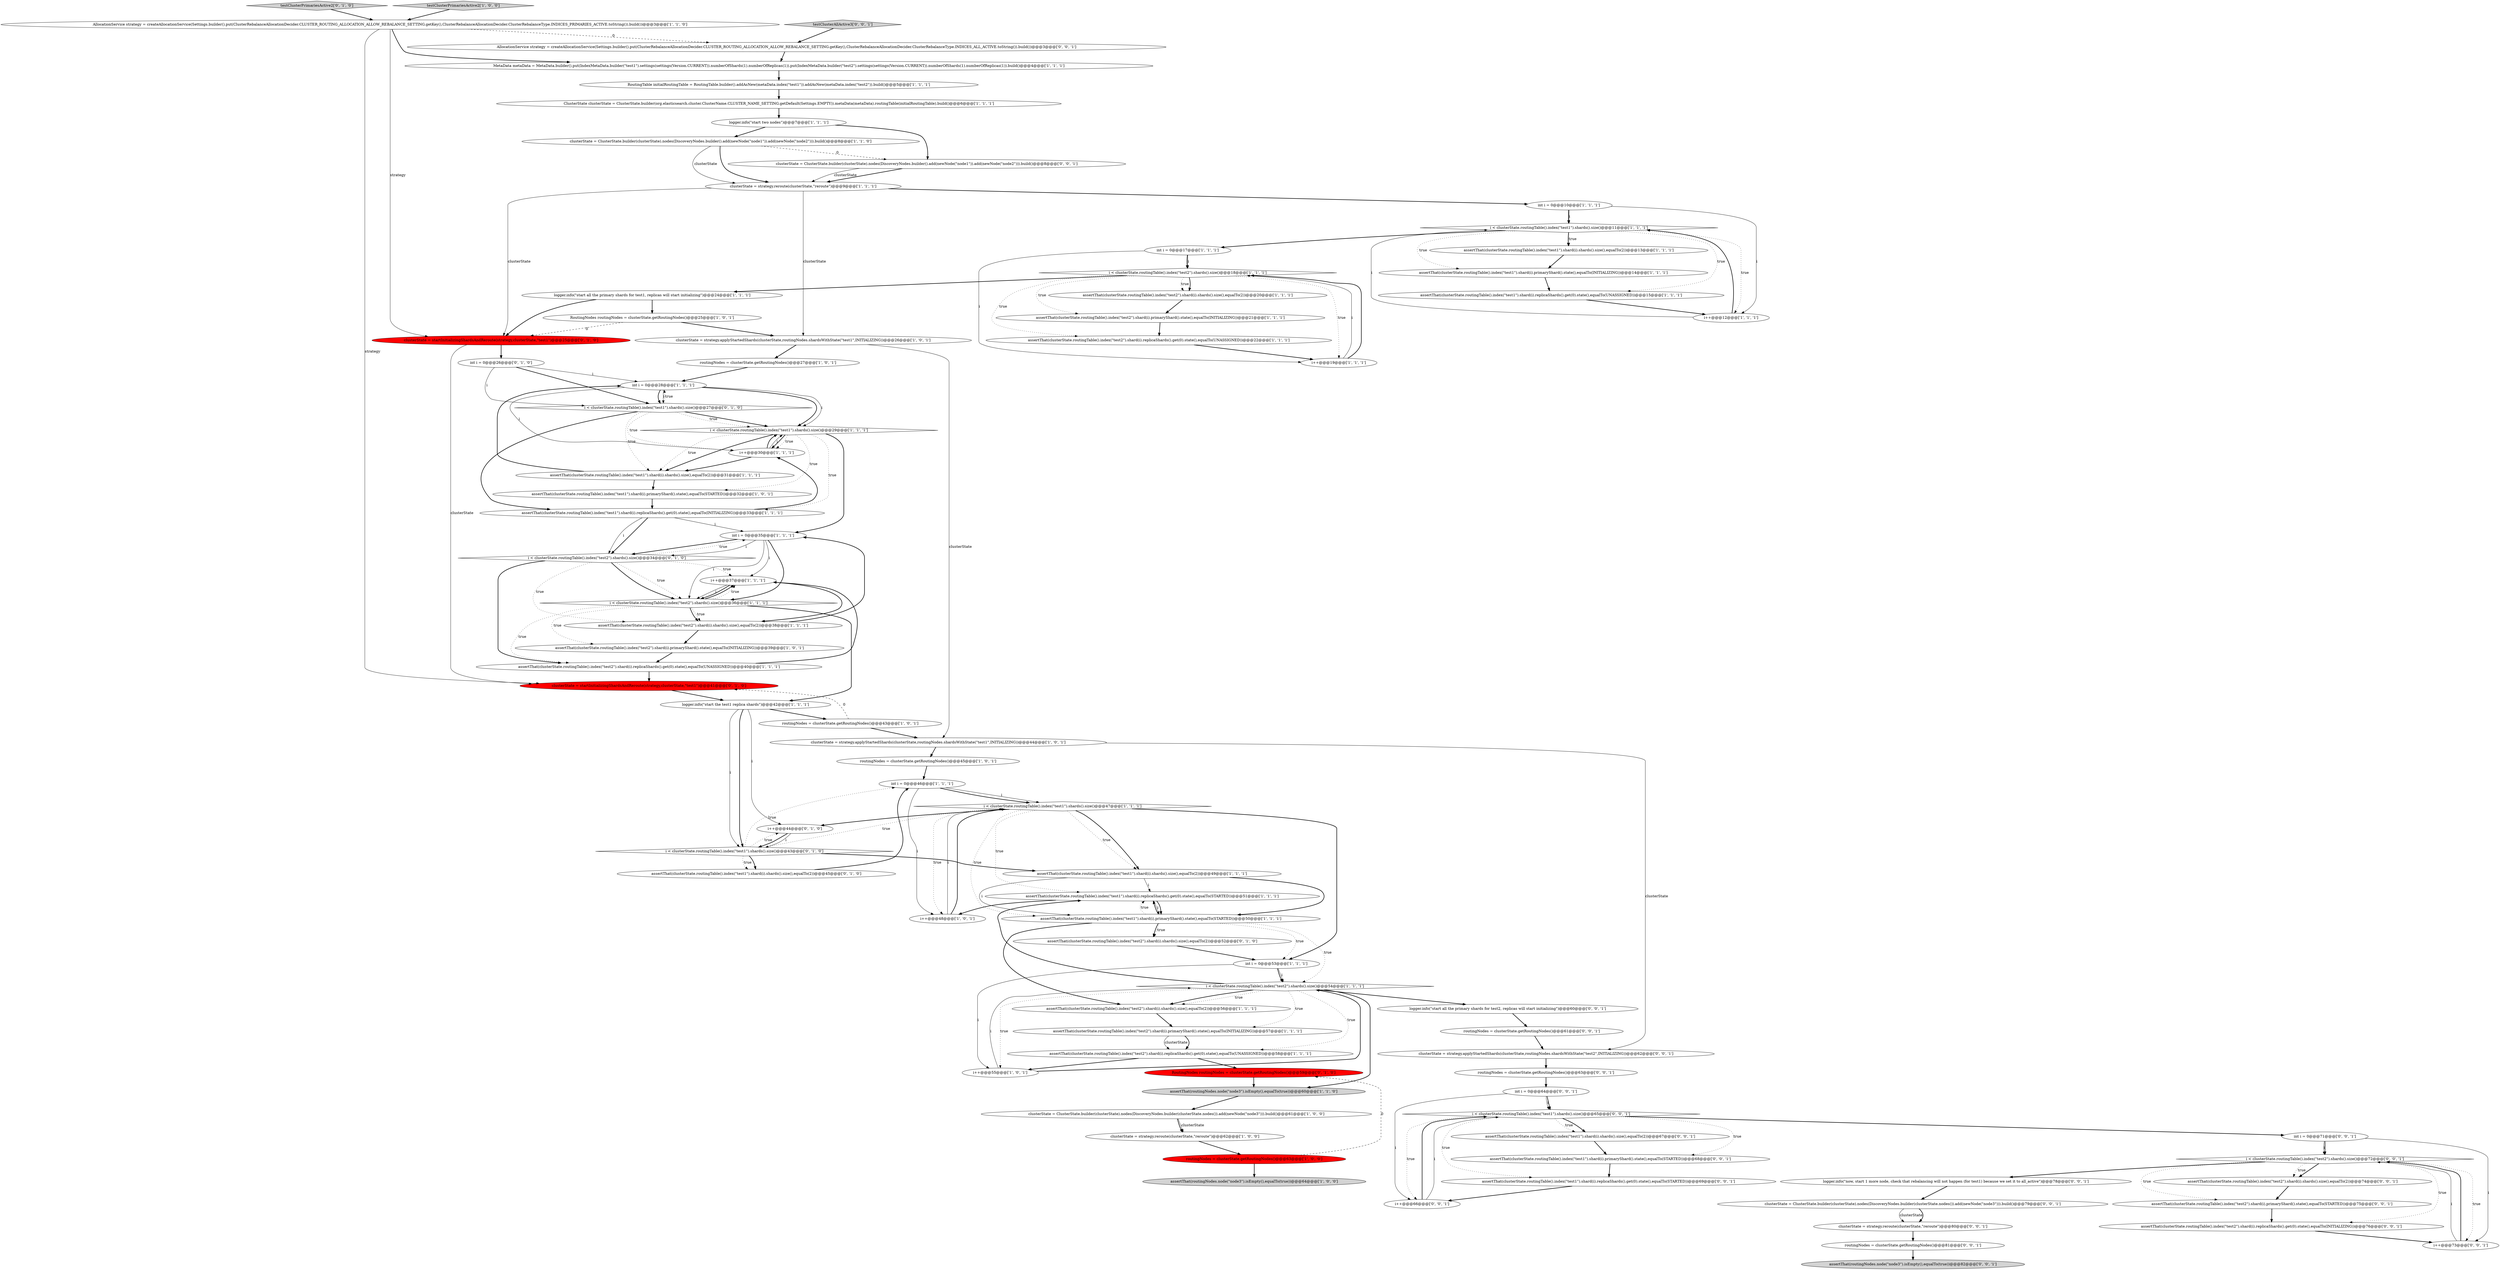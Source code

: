 digraph {
55 [style = filled, label = "i < clusterState.routingTable().index(\"test1\").shards().size()@@@11@@@['1', '1', '1']", fillcolor = white, shape = diamond image = "AAA0AAABBB1BBB"];
13 [style = filled, label = "i < clusterState.routingTable().index(\"test1\").shards().size()@@@29@@@['1', '1', '1']", fillcolor = white, shape = diamond image = "AAA0AAABBB1BBB"];
69 [style = filled, label = "routingNodes = clusterState.getRoutingNodes()@@@81@@@['0', '0', '1']", fillcolor = white, shape = ellipse image = "AAA0AAABBB3BBB"];
51 [style = filled, label = "i++@@@12@@@['1', '1', '1']", fillcolor = white, shape = ellipse image = "AAA0AAABBB1BBB"];
43 [style = filled, label = "assertThat(clusterState.routingTable().index(\"test2\").shard(i).shards().size(),equalTo(2))@@@38@@@['1', '1', '1']", fillcolor = white, shape = ellipse image = "AAA0AAABBB1BBB"];
10 [style = filled, label = "assertThat(clusterState.routingTable().index(\"test1\").shard(i).shards().size(),equalTo(2))@@@49@@@['1', '1', '1']", fillcolor = white, shape = ellipse image = "AAA0AAABBB1BBB"];
31 [style = filled, label = "clusterState = ClusterState.builder(clusterState).nodes(DiscoveryNodes.builder().add(newNode(\"node1\")).add(newNode(\"node2\"))).build()@@@8@@@['1', '1', '0']", fillcolor = white, shape = ellipse image = "AAA0AAABBB1BBB"];
27 [style = filled, label = "logger.info(\"start all the primary shards for test1, replicas will start initializing\")@@@24@@@['1', '1', '1']", fillcolor = white, shape = ellipse image = "AAA0AAABBB1BBB"];
25 [style = filled, label = "assertThat(clusterState.routingTable().index(\"test2\").shard(i).replicaShards().get(0).state(),equalTo(UNASSIGNED))@@@22@@@['1', '1', '1']", fillcolor = white, shape = ellipse image = "AAA0AAABBB1BBB"];
28 [style = filled, label = "assertThat(clusterState.routingTable().index(\"test1\").shard(i).replicaShards().get(0).state(),equalTo(STARTED))@@@51@@@['1', '1', '1']", fillcolor = white, shape = ellipse image = "AAA0AAABBB1BBB"];
46 [style = filled, label = "assertThat(clusterState.routingTable().index(\"test1\").shard(i).primaryShard().state(),equalTo(STARTED))@@@50@@@['1', '1', '1']", fillcolor = white, shape = ellipse image = "AAA0AAABBB1BBB"];
47 [style = filled, label = "clusterState = strategy.applyStartedShards(clusterState,routingNodes.shardsWithState(\"test1\",INITIALIZING))@@@26@@@['1', '0', '1']", fillcolor = white, shape = ellipse image = "AAA0AAABBB1BBB"];
18 [style = filled, label = "assertThat(clusterState.routingTable().index(\"test2\").shard(i).shards().size(),equalTo(2))@@@56@@@['1', '1', '1']", fillcolor = white, shape = ellipse image = "AAA0AAABBB1BBB"];
74 [style = filled, label = "assertThat(clusterState.routingTable().index(\"test2\").shard(i).primaryShard().state(),equalTo(STARTED))@@@75@@@['0', '0', '1']", fillcolor = white, shape = ellipse image = "AAA0AAABBB3BBB"];
56 [style = filled, label = "assertThat(clusterState.routingTable().index(\"test2\").shard(i).primaryShard().state(),equalTo(INITIALIZING))@@@21@@@['1', '1', '1']", fillcolor = white, shape = ellipse image = "AAA0AAABBB1BBB"];
61 [style = filled, label = "clusterState = startInitializingShardsAndReroute(strategy,clusterState,\"test1\")@@@25@@@['0', '1', '0']", fillcolor = red, shape = ellipse image = "AAA1AAABBB2BBB"];
48 [style = filled, label = "i++@@@30@@@['1', '1', '1']", fillcolor = white, shape = ellipse image = "AAA0AAABBB1BBB"];
49 [style = filled, label = "clusterState = strategy.reroute(clusterState,\"reroute\")@@@62@@@['1', '0', '0']", fillcolor = white, shape = ellipse image = "AAA0AAABBB1BBB"];
89 [style = filled, label = "routingNodes = clusterState.getRoutingNodes()@@@63@@@['0', '0', '1']", fillcolor = white, shape = ellipse image = "AAA0AAABBB3BBB"];
3 [style = filled, label = "assertThat(clusterState.routingTable().index(\"test2\").shard(i).primaryShard().state(),equalTo(INITIALIZING))@@@39@@@['1', '0', '1']", fillcolor = white, shape = ellipse image = "AAA0AAABBB1BBB"];
6 [style = filled, label = "int i = 0@@@17@@@['1', '1', '1']", fillcolor = white, shape = ellipse image = "AAA0AAABBB1BBB"];
2 [style = filled, label = "assertThat(clusterState.routingTable().index(\"test2\").shard(i).shards().size(),equalTo(2))@@@20@@@['1', '1', '1']", fillcolor = white, shape = ellipse image = "AAA0AAABBB1BBB"];
50 [style = filled, label = "i < clusterState.routingTable().index(\"test2\").shards().size()@@@18@@@['1', '1', '1']", fillcolor = white, shape = diamond image = "AAA0AAABBB1BBB"];
41 [style = filled, label = "RoutingTable initialRoutingTable = RoutingTable.builder().addAsNew(metaData.index(\"test1\")).addAsNew(metaData.index(\"test2\")).build()@@@5@@@['1', '1', '1']", fillcolor = white, shape = ellipse image = "AAA0AAABBB1BBB"];
82 [style = filled, label = "routingNodes = clusterState.getRoutingNodes()@@@61@@@['0', '0', '1']", fillcolor = white, shape = ellipse image = "AAA0AAABBB3BBB"];
8 [style = filled, label = "int i = 0@@@28@@@['1', '1', '1']", fillcolor = white, shape = ellipse image = "AAA0AAABBB1BBB"];
5 [style = filled, label = "int i = 0@@@10@@@['1', '1', '1']", fillcolor = white, shape = ellipse image = "AAA0AAABBB1BBB"];
75 [style = filled, label = "int i = 0@@@71@@@['0', '0', '1']", fillcolor = white, shape = ellipse image = "AAA0AAABBB3BBB"];
17 [style = filled, label = "clusterState = strategy.reroute(clusterState,\"reroute\")@@@9@@@['1', '1', '1']", fillcolor = white, shape = ellipse image = "AAA0AAABBB1BBB"];
24 [style = filled, label = "assertThat(clusterState.routingTable().index(\"test2\").shard(i).replicaShards().get(0).state(),equalTo(UNASSIGNED))@@@40@@@['1', '1', '1']", fillcolor = white, shape = ellipse image = "AAA0AAABBB1BBB"];
33 [style = filled, label = "i++@@@37@@@['1', '1', '1']", fillcolor = white, shape = ellipse image = "AAA0AAABBB1BBB"];
53 [style = filled, label = "clusterState = ClusterState.builder(clusterState).nodes(DiscoveryNodes.builder(clusterState.nodes()).add(newNode(\"node3\"))).build()@@@61@@@['1', '0', '0']", fillcolor = white, shape = ellipse image = "AAA0AAABBB1BBB"];
84 [style = filled, label = "i < clusterState.routingTable().index(\"test2\").shards().size()@@@72@@@['0', '0', '1']", fillcolor = white, shape = diamond image = "AAA0AAABBB3BBB"];
44 [style = filled, label = "routingNodes = clusterState.getRoutingNodes()@@@45@@@['1', '0', '1']", fillcolor = white, shape = ellipse image = "AAA0AAABBB1BBB"];
42 [style = filled, label = "assertThat(clusterState.routingTable().index(\"test1\").shard(i).primaryShard().state(),equalTo(STARTED))@@@32@@@['1', '0', '1']", fillcolor = white, shape = ellipse image = "AAA0AAABBB1BBB"];
72 [style = filled, label = "i++@@@73@@@['0', '0', '1']", fillcolor = white, shape = ellipse image = "AAA0AAABBB3BBB"];
11 [style = filled, label = "logger.info(\"start two nodes\")@@@7@@@['1', '1', '1']", fillcolor = white, shape = ellipse image = "AAA0AAABBB1BBB"];
23 [style = filled, label = "routingNodes = clusterState.getRoutingNodes()@@@43@@@['1', '0', '1']", fillcolor = white, shape = ellipse image = "AAA0AAABBB1BBB"];
29 [style = filled, label = "assertThat(clusterState.routingTable().index(\"test2\").shard(i).primaryShard().state(),equalTo(INITIALIZING))@@@57@@@['1', '1', '1']", fillcolor = white, shape = ellipse image = "AAA0AAABBB1BBB"];
20 [style = filled, label = "int i = 0@@@53@@@['1', '1', '1']", fillcolor = white, shape = ellipse image = "AAA0AAABBB1BBB"];
26 [style = filled, label = "int i = 0@@@46@@@['1', '1', '1']", fillcolor = white, shape = ellipse image = "AAA0AAABBB1BBB"];
67 [style = filled, label = "i < clusterState.routingTable().index(\"test1\").shards().size()@@@43@@@['0', '1', '0']", fillcolor = white, shape = diamond image = "AAA0AAABBB2BBB"];
68 [style = filled, label = "i < clusterState.routingTable().index(\"test1\").shards().size()@@@65@@@['0', '0', '1']", fillcolor = white, shape = diamond image = "AAA0AAABBB3BBB"];
71 [style = filled, label = "testClusterAllActive3['0', '0', '1']", fillcolor = lightgray, shape = diamond image = "AAA0AAABBB3BBB"];
54 [style = filled, label = "routingNodes = clusterState.getRoutingNodes()@@@63@@@['1', '0', '0']", fillcolor = red, shape = ellipse image = "AAA1AAABBB1BBB"];
57 [style = filled, label = "assertThat(clusterState.routingTable().index(\"test1\").shard(i).shards().size(),equalTo(2))@@@45@@@['0', '1', '0']", fillcolor = white, shape = ellipse image = "AAA0AAABBB2BBB"];
22 [style = filled, label = "MetaData metaData = MetaData.builder().put(IndexMetaData.builder(\"test1\").settings(settings(Version.CURRENT)).numberOfShards(1).numberOfReplicas(1)).put(IndexMetaData.builder(\"test2\").settings(settings(Version.CURRENT)).numberOfShards(1).numberOfReplicas(1)).build()@@@4@@@['1', '1', '1']", fillcolor = white, shape = ellipse image = "AAA0AAABBB1BBB"];
16 [style = filled, label = "RoutingNodes routingNodes = clusterState.getRoutingNodes()@@@25@@@['1', '0', '1']", fillcolor = white, shape = ellipse image = "AAA0AAABBB1BBB"];
79 [style = filled, label = "assertThat(clusterState.routingTable().index(\"test2\").shard(i).shards().size(),equalTo(2))@@@74@@@['0', '0', '1']", fillcolor = white, shape = ellipse image = "AAA0AAABBB3BBB"];
80 [style = filled, label = "logger.info(\"now, start 1 more node, check that rebalancing will not happen (for test1) because we set it to all_active\")@@@78@@@['0', '0', '1']", fillcolor = white, shape = ellipse image = "AAA0AAABBB3BBB"];
66 [style = filled, label = "testClusterPrimariesActive2['0', '1', '0']", fillcolor = lightgray, shape = diamond image = "AAA0AAABBB2BBB"];
81 [style = filled, label = "clusterState = strategy.reroute(clusterState,\"reroute\")@@@80@@@['0', '0', '1']", fillcolor = white, shape = ellipse image = "AAA0AAABBB3BBB"];
34 [style = filled, label = "logger.info(\"start the test1 replica shards\")@@@42@@@['1', '1', '1']", fillcolor = white, shape = ellipse image = "AAA0AAABBB1BBB"];
39 [style = filled, label = "i < clusterState.routingTable().index(\"test2\").shards().size()@@@36@@@['1', '1', '1']", fillcolor = white, shape = diamond image = "AAA0AAABBB1BBB"];
85 [style = filled, label = "i++@@@66@@@['0', '0', '1']", fillcolor = white, shape = ellipse image = "AAA0AAABBB3BBB"];
52 [style = filled, label = "i < clusterState.routingTable().index(\"test1\").shards().size()@@@47@@@['1', '1', '1']", fillcolor = white, shape = diamond image = "AAA0AAABBB1BBB"];
58 [style = filled, label = "clusterState = startInitializingShardsAndReroute(strategy,clusterState,\"test1\")@@@41@@@['0', '1', '0']", fillcolor = red, shape = ellipse image = "AAA1AAABBB2BBB"];
37 [style = filled, label = "assertThat(clusterState.routingTable().index(\"test1\").shard(i).shards().size(),equalTo(2))@@@13@@@['1', '1', '1']", fillcolor = white, shape = ellipse image = "AAA0AAABBB1BBB"];
73 [style = filled, label = "int i = 0@@@64@@@['0', '0', '1']", fillcolor = white, shape = ellipse image = "AAA0AAABBB3BBB"];
77 [style = filled, label = "clusterState = strategy.applyStartedShards(clusterState,routingNodes.shardsWithState(\"test2\",INITIALIZING))@@@62@@@['0', '0', '1']", fillcolor = white, shape = ellipse image = "AAA0AAABBB3BBB"];
12 [style = filled, label = "i++@@@48@@@['1', '0', '1']", fillcolor = white, shape = ellipse image = "AAA0AAABBB1BBB"];
45 [style = filled, label = "i++@@@19@@@['1', '1', '1']", fillcolor = white, shape = ellipse image = "AAA0AAABBB1BBB"];
64 [style = filled, label = "i < clusterState.routingTable().index(\"test1\").shards().size()@@@27@@@['0', '1', '0']", fillcolor = white, shape = diamond image = "AAA0AAABBB2BBB"];
36 [style = filled, label = "assertThat(clusterState.routingTable().index(\"test1\").shard(i).replicaShards().get(0).state(),equalTo(INITIALIZING))@@@33@@@['1', '1', '1']", fillcolor = white, shape = ellipse image = "AAA0AAABBB1BBB"];
70 [style = filled, label = "assertThat(routingNodes.node(\"node3\").isEmpty(),equalTo(true))@@@82@@@['0', '0', '1']", fillcolor = lightgray, shape = ellipse image = "AAA0AAABBB3BBB"];
59 [style = filled, label = "i < clusterState.routingTable().index(\"test2\").shards().size()@@@34@@@['0', '1', '0']", fillcolor = white, shape = diamond image = "AAA0AAABBB2BBB"];
30 [style = filled, label = "ClusterState clusterState = ClusterState.builder(org.elasticsearch.cluster.ClusterName.CLUSTER_NAME_SETTING.getDefault(Settings.EMPTY)).metaData(metaData).routingTable(initialRoutingTable).build()@@@6@@@['1', '1', '1']", fillcolor = white, shape = ellipse image = "AAA0AAABBB1BBB"];
78 [style = filled, label = "assertThat(clusterState.routingTable().index(\"test1\").shard(i).primaryShard().state(),equalTo(STARTED))@@@68@@@['0', '0', '1']", fillcolor = white, shape = ellipse image = "AAA0AAABBB3BBB"];
83 [style = filled, label = "AllocationService strategy = createAllocationService(Settings.builder().put(ClusterRebalanceAllocationDecider.CLUSTER_ROUTING_ALLOCATION_ALLOW_REBALANCE_SETTING.getKey(),ClusterRebalanceAllocationDecider.ClusterRebalanceType.INDICES_ALL_ACTIVE.toString()).build())@@@3@@@['0', '0', '1']", fillcolor = white, shape = ellipse image = "AAA0AAABBB3BBB"];
21 [style = filled, label = "i++@@@55@@@['1', '0', '1']", fillcolor = white, shape = ellipse image = "AAA0AAABBB1BBB"];
65 [style = filled, label = "assertThat(clusterState.routingTable().index(\"test2\").shard(i).shards().size(),equalTo(2))@@@52@@@['0', '1', '0']", fillcolor = white, shape = ellipse image = "AAA0AAABBB2BBB"];
90 [style = filled, label = "logger.info(\"start all the primary shards for test2, replicas will start initializing\")@@@60@@@['0', '0', '1']", fillcolor = white, shape = ellipse image = "AAA0AAABBB3BBB"];
38 [style = filled, label = "assertThat(clusterState.routingTable().index(\"test1\").shard(i).replicaShards().get(0).state(),equalTo(UNASSIGNED))@@@15@@@['1', '1', '1']", fillcolor = white, shape = ellipse image = "AAA0AAABBB1BBB"];
1 [style = filled, label = "assertThat(routingNodes.node(\"node3\").isEmpty(),equalTo(true))@@@60@@@['1', '1', '0']", fillcolor = lightgray, shape = ellipse image = "AAA0AAABBB1BBB"];
76 [style = filled, label = "clusterState = ClusterState.builder(clusterState).nodes(DiscoveryNodes.builder().add(newNode(\"node1\")).add(newNode(\"node2\"))).build()@@@8@@@['0', '0', '1']", fillcolor = white, shape = ellipse image = "AAA0AAABBB3BBB"];
87 [style = filled, label = "assertThat(clusterState.routingTable().index(\"test1\").shard(i).shards().size(),equalTo(2))@@@67@@@['0', '0', '1']", fillcolor = white, shape = ellipse image = "AAA0AAABBB3BBB"];
91 [style = filled, label = "clusterState = ClusterState.builder(clusterState).nodes(DiscoveryNodes.builder(clusterState.nodes()).add(newNode(\"node3\"))).build()@@@79@@@['0', '0', '1']", fillcolor = white, shape = ellipse image = "AAA0AAABBB3BBB"];
60 [style = filled, label = "i++@@@44@@@['0', '1', '0']", fillcolor = white, shape = ellipse image = "AAA0AAABBB2BBB"];
62 [style = filled, label = "int i = 0@@@26@@@['0', '1', '0']", fillcolor = white, shape = ellipse image = "AAA0AAABBB2BBB"];
40 [style = filled, label = "int i = 0@@@35@@@['1', '1', '1']", fillcolor = white, shape = ellipse image = "AAA0AAABBB1BBB"];
0 [style = filled, label = "i < clusterState.routingTable().index(\"test2\").shards().size()@@@54@@@['1', '1', '1']", fillcolor = white, shape = diamond image = "AAA0AAABBB1BBB"];
9 [style = filled, label = "clusterState = strategy.applyStartedShards(clusterState,routingNodes.shardsWithState(\"test1\",INITIALIZING))@@@44@@@['1', '0', '1']", fillcolor = white, shape = ellipse image = "AAA0AAABBB1BBB"];
32 [style = filled, label = "assertThat(clusterState.routingTable().index(\"test2\").shard(i).replicaShards().get(0).state(),equalTo(UNASSIGNED))@@@58@@@['1', '1', '1']", fillcolor = white, shape = ellipse image = "AAA0AAABBB1BBB"];
4 [style = filled, label = "routingNodes = clusterState.getRoutingNodes()@@@27@@@['1', '0', '1']", fillcolor = white, shape = ellipse image = "AAA0AAABBB1BBB"];
88 [style = filled, label = "assertThat(clusterState.routingTable().index(\"test2\").shard(i).replicaShards().get(0).state(),equalTo(INITIALIZING))@@@76@@@['0', '0', '1']", fillcolor = white, shape = ellipse image = "AAA0AAABBB3BBB"];
7 [style = filled, label = "assertThat(clusterState.routingTable().index(\"test1\").shard(i).shards().size(),equalTo(2))@@@31@@@['1', '1', '1']", fillcolor = white, shape = ellipse image = "AAA0AAABBB1BBB"];
86 [style = filled, label = "assertThat(clusterState.routingTable().index(\"test1\").shard(i).replicaShards().get(0).state(),equalTo(STARTED))@@@69@@@['0', '0', '1']", fillcolor = white, shape = ellipse image = "AAA0AAABBB3BBB"];
14 [style = filled, label = "assertThat(clusterState.routingTable().index(\"test1\").shard(i).primaryShard().state(),equalTo(INITIALIZING))@@@14@@@['1', '1', '1']", fillcolor = white, shape = ellipse image = "AAA0AAABBB1BBB"];
63 [style = filled, label = "RoutingNodes routingNodes = clusterState.getRoutingNodes()@@@59@@@['0', '1', '0']", fillcolor = red, shape = ellipse image = "AAA1AAABBB2BBB"];
35 [style = filled, label = "AllocationService strategy = createAllocationService(Settings.builder().put(ClusterRebalanceAllocationDecider.CLUSTER_ROUTING_ALLOCATION_ALLOW_REBALANCE_SETTING.getKey(),ClusterRebalanceAllocationDecider.ClusterRebalanceType.INDICES_PRIMARIES_ACTIVE.toString()).build())@@@3@@@['1', '1', '0']", fillcolor = white, shape = ellipse image = "AAA0AAABBB1BBB"];
19 [style = filled, label = "assertThat(routingNodes.node(\"node3\").isEmpty(),equalTo(true))@@@64@@@['1', '0', '0']", fillcolor = lightgray, shape = ellipse image = "AAA0AAABBB1BBB"];
15 [style = filled, label = "testClusterPrimariesActive2['1', '0', '0']", fillcolor = lightgray, shape = diamond image = "AAA0AAABBB1BBB"];
36->59 [style = bold, label=""];
33->39 [style = solid, label="i"];
5->55 [style = bold, label=""];
64->36 [style = bold, label=""];
77->89 [style = bold, label=""];
64->13 [style = bold, label=""];
34->67 [style = bold, label=""];
84->79 [style = bold, label=""];
6->50 [style = solid, label="i"];
46->28 [style = dotted, label="true"];
3->24 [style = bold, label=""];
25->45 [style = bold, label=""];
39->24 [style = dotted, label="true"];
52->28 [style = dotted, label="true"];
84->88 [style = dotted, label="true"];
38->51 [style = bold, label=""];
67->52 [style = dotted, label="true"];
20->0 [style = bold, label=""];
24->58 [style = bold, label=""];
31->17 [style = solid, label="clusterState"];
51->55 [style = solid, label="i"];
50->2 [style = bold, label=""];
40->59 [style = solid, label="i"];
7->8 [style = bold, label=""];
76->17 [style = bold, label=""];
54->19 [style = bold, label=""];
91->81 [style = solid, label="clusterState"];
75->84 [style = solid, label="i"];
23->58 [style = dashed, label="0"];
32->63 [style = bold, label=""];
16->61 [style = dashed, label="0"];
43->40 [style = bold, label=""];
50->2 [style = dotted, label="true"];
72->84 [style = solid, label="i"];
30->11 [style = bold, label=""];
43->3 [style = bold, label=""];
52->60 [style = bold, label=""];
0->21 [style = dotted, label="true"];
52->46 [style = dotted, label="true"];
85->68 [style = bold, label=""];
59->39 [style = dotted, label="true"];
6->45 [style = solid, label="i"];
46->0 [style = dotted, label="true"];
67->57 [style = bold, label=""];
4->8 [style = bold, label=""];
65->20 [style = bold, label=""];
91->81 [style = bold, label=""];
81->69 [style = bold, label=""];
17->47 [style = solid, label="clusterState"];
61->58 [style = solid, label="clusterState"];
55->37 [style = bold, label=""];
89->73 [style = bold, label=""];
50->45 [style = dotted, label="true"];
67->57 [style = dotted, label="true"];
72->84 [style = bold, label=""];
62->8 [style = solid, label="i"];
12->52 [style = solid, label="i"];
17->5 [style = bold, label=""];
46->65 [style = dotted, label="true"];
53->49 [style = solid, label="clusterState"];
67->26 [style = dotted, label="true"];
21->0 [style = bold, label=""];
63->1 [style = bold, label=""];
40->39 [style = solid, label="i"];
64->8 [style = dotted, label="true"];
20->21 [style = solid, label="i"];
13->36 [style = dotted, label="true"];
39->34 [style = bold, label=""];
8->64 [style = bold, label=""];
22->41 [style = bold, label=""];
36->40 [style = solid, label="i"];
68->87 [style = dotted, label="true"];
46->20 [style = dotted, label="true"];
14->38 [style = bold, label=""];
13->40 [style = bold, label=""];
59->39 [style = bold, label=""];
13->7 [style = dotted, label="true"];
27->16 [style = bold, label=""];
39->43 [style = dotted, label="true"];
56->25 [style = bold, label=""];
8->48 [style = solid, label="i"];
55->14 [style = dotted, label="true"];
78->86 [style = bold, label=""];
66->35 [style = bold, label=""];
84->72 [style = dotted, label="true"];
15->35 [style = bold, label=""];
5->51 [style = solid, label="i"];
31->76 [style = dashed, label="0"];
68->86 [style = dotted, label="true"];
41->30 [style = bold, label=""];
83->22 [style = bold, label=""];
64->7 [style = dotted, label="true"];
11->76 [style = bold, label=""];
29->32 [style = bold, label=""];
52->12 [style = dotted, label="true"];
9->44 [style = bold, label=""];
7->42 [style = bold, label=""];
67->60 [style = dotted, label="true"];
8->64 [style = solid, label="i"];
90->82 [style = bold, label=""];
58->34 [style = bold, label=""];
48->13 [style = bold, label=""];
75->72 [style = solid, label="i"];
88->72 [style = bold, label=""];
34->60 [style = solid, label="i"];
49->54 [style = bold, label=""];
80->91 [style = bold, label=""];
5->55 [style = solid, label="i"];
73->85 [style = solid, label="i"];
71->83 [style = bold, label=""];
67->10 [style = bold, label=""];
59->40 [style = dotted, label="true"];
9->77 [style = solid, label="clusterState"];
59->33 [style = dotted, label="true"];
0->18 [style = dotted, label="true"];
64->48 [style = dotted, label="true"];
50->27 [style = bold, label=""];
46->28 [style = bold, label=""];
82->77 [style = bold, label=""];
68->87 [style = bold, label=""];
57->26 [style = bold, label=""];
36->59 [style = solid, label="i"];
84->74 [style = dotted, label="true"];
84->80 [style = bold, label=""];
39->3 [style = dotted, label="true"];
13->48 [style = bold, label=""];
62->64 [style = solid, label="i"];
54->63 [style = dashed, label="0"];
28->12 [style = bold, label=""];
55->37 [style = dotted, label="true"];
46->18 [style = bold, label=""];
40->59 [style = bold, label=""];
68->85 [style = dotted, label="true"];
39->33 [style = bold, label=""];
29->32 [style = solid, label="clusterState"];
74->88 [style = bold, label=""];
24->33 [style = bold, label=""];
11->31 [style = bold, label=""];
26->52 [style = bold, label=""];
40->39 [style = bold, label=""];
0->1 [style = bold, label=""];
33->43 [style = bold, label=""];
60->67 [style = solid, label="i"];
20->0 [style = solid, label="i"];
28->46 [style = solid, label="i"];
26->12 [style = solid, label="i"];
55->6 [style = bold, label=""];
0->18 [style = bold, label=""];
48->7 [style = bold, label=""];
34->23 [style = bold, label=""];
47->9 [style = solid, label="clusterState"];
0->32 [style = dotted, label="true"];
31->17 [style = bold, label=""];
76->17 [style = solid, label="clusterState"];
87->78 [style = bold, label=""];
61->62 [style = bold, label=""];
8->13 [style = bold, label=""];
34->67 [style = solid, label="i"];
68->78 [style = dotted, label="true"];
50->25 [style = dotted, label="true"];
32->21 [style = bold, label=""];
10->28 [style = solid, label="i"];
48->13 [style = solid, label="i"];
40->33 [style = solid, label="i"];
27->61 [style = bold, label=""];
16->47 [style = bold, label=""];
75->84 [style = bold, label=""];
35->22 [style = bold, label=""];
26->52 [style = solid, label="i"];
39->43 [style = bold, label=""];
10->46 [style = bold, label=""];
0->90 [style = bold, label=""];
13->42 [style = dotted, label="true"];
52->10 [style = bold, label=""];
62->64 [style = bold, label=""];
42->36 [style = bold, label=""];
73->68 [style = solid, label="i"];
64->13 [style = dotted, label="true"];
17->61 [style = solid, label="clusterState"];
52->20 [style = bold, label=""];
8->13 [style = solid, label="i"];
85->68 [style = solid, label="i"];
45->50 [style = solid, label="i"];
53->49 [style = bold, label=""];
37->14 [style = bold, label=""];
18->29 [style = bold, label=""];
60->67 [style = bold, label=""];
28->46 [style = bold, label=""];
0->29 [style = dotted, label="true"];
86->85 [style = bold, label=""];
33->39 [style = bold, label=""];
35->61 [style = solid, label="strategy"];
44->26 [style = bold, label=""];
35->58 [style = solid, label="strategy"];
51->55 [style = bold, label=""];
59->43 [style = dotted, label="true"];
45->50 [style = bold, label=""];
13->7 [style = bold, label=""];
10->46 [style = solid, label="i"];
35->83 [style = dashed, label="0"];
6->50 [style = bold, label=""];
36->48 [style = bold, label=""];
50->56 [style = dotted, label="true"];
84->79 [style = dotted, label="true"];
68->75 [style = bold, label=""];
79->74 [style = bold, label=""];
55->51 [style = dotted, label="true"];
59->24 [style = bold, label=""];
12->52 [style = bold, label=""];
55->38 [style = dotted, label="true"];
73->68 [style = bold, label=""];
69->70 [style = bold, label=""];
13->48 [style = dotted, label="true"];
52->10 [style = dotted, label="true"];
2->56 [style = bold, label=""];
46->65 [style = bold, label=""];
21->0 [style = solid, label="i"];
23->9 [style = bold, label=""];
1->53 [style = bold, label=""];
39->33 [style = dotted, label="true"];
0->28 [style = bold, label=""];
47->4 [style = bold, label=""];
}

